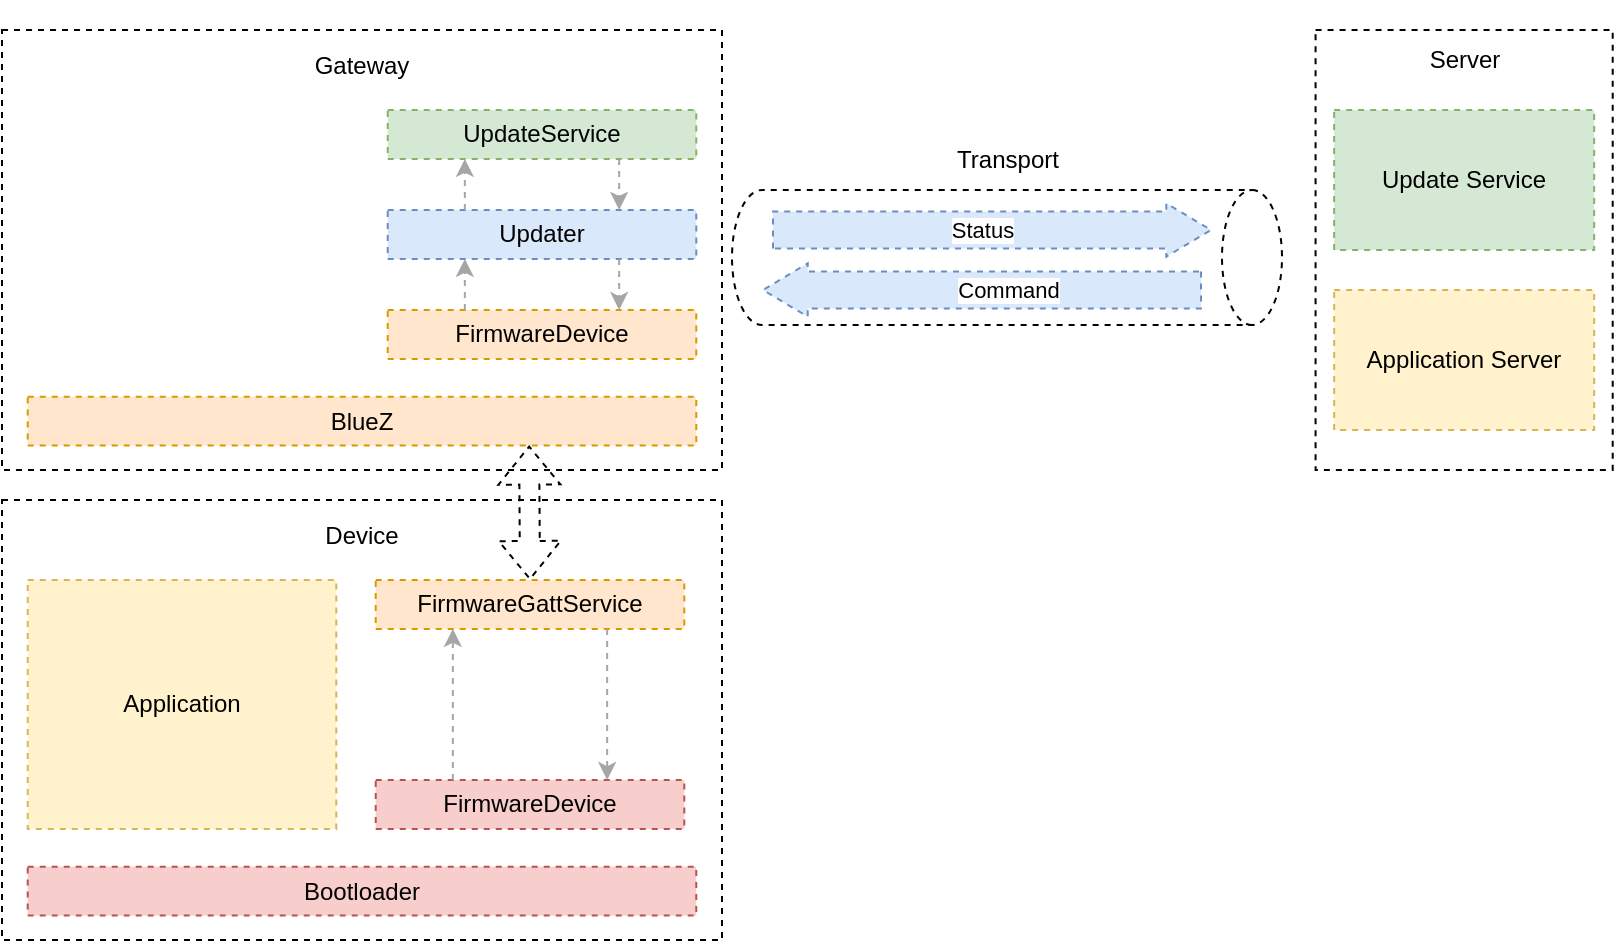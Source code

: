 <mxfile version="19.0.2" type="device"><diagram id="UetOolzw2_IkR-Ee5LgL" name="Page-1"><mxGraphModel dx="2171" dy="1298" grid="1" gridSize="10" guides="1" tooltips="1" connect="1" arrows="1" fold="1" page="1" pageScale="1" pageWidth="850" pageHeight="1100" math="0" shadow="0"><root><mxCell id="0"/><mxCell id="1" parent="0"/><mxCell id="Qq5iDdJxiTwPOK3Y_I6x-40" value="" style="shape=cylinder3;whiteSpace=wrap;html=1;boundedLbl=1;backgroundOutline=1;size=15;dashed=1;rotation=90;" vertex="1" parent="1"><mxGeometry x="508.75" y="256.25" width="67.5" height="275" as="geometry"/></mxCell><mxCell id="Qq5iDdJxiTwPOK3Y_I6x-7" value="" style="group" vertex="1" connectable="0" parent="1"><mxGeometry x="40" y="515" width="360" height="220" as="geometry"/></mxCell><mxCell id="Qq5iDdJxiTwPOK3Y_I6x-5" value="" style="rounded=0;whiteSpace=wrap;html=1;dashed=1;" vertex="1" parent="Qq5iDdJxiTwPOK3Y_I6x-7"><mxGeometry width="360" height="220.0" as="geometry"/></mxCell><mxCell id="Qq5iDdJxiTwPOK3Y_I6x-6" value="Device" style="text;html=1;strokeColor=none;fillColor=none;align=center;verticalAlign=middle;whiteSpace=wrap;rounded=0;dashed=1;" vertex="1" parent="Qq5iDdJxiTwPOK3Y_I6x-7"><mxGeometry width="360" height="36.667" as="geometry"/></mxCell><mxCell id="Qq5iDdJxiTwPOK3Y_I6x-11" value="Bootloader" style="rounded=0;whiteSpace=wrap;html=1;dashed=1;fillColor=#f8cecc;strokeColor=#b85450;" vertex="1" parent="Qq5iDdJxiTwPOK3Y_I6x-7"><mxGeometry x="12.857" y="183.333" width="334.286" height="24.444" as="geometry"/></mxCell><mxCell id="Qq5iDdJxiTwPOK3Y_I6x-12" value="Application" style="rounded=0;whiteSpace=wrap;html=1;dashed=1;fillColor=#fff2cc;strokeColor=#d6b656;" vertex="1" parent="Qq5iDdJxiTwPOK3Y_I6x-7"><mxGeometry x="12.86" y="40" width="154.29" height="124.45" as="geometry"/></mxCell><mxCell id="Qq5iDdJxiTwPOK3Y_I6x-20" value="FirmwareDevice" style="rounded=0;whiteSpace=wrap;html=1;dashed=1;fillColor=#f8cecc;strokeColor=#b85450;" vertex="1" parent="Qq5iDdJxiTwPOK3Y_I6x-7"><mxGeometry x="186.857" y="140.004" width="154.286" height="24.444" as="geometry"/></mxCell><mxCell id="Qq5iDdJxiTwPOK3Y_I6x-28" value="FirmwareGattService" style="rounded=0;whiteSpace=wrap;html=1;dashed=1;fillColor=#ffe6cc;strokeColor=#d79b00;" vertex="1" parent="Qq5iDdJxiTwPOK3Y_I6x-7"><mxGeometry x="186.857" y="40.001" width="154.286" height="24.444" as="geometry"/></mxCell><mxCell id="Qq5iDdJxiTwPOK3Y_I6x-52" value="" style="endArrow=classic;html=1;rounded=0;dashed=1;exitX=0.75;exitY=1;exitDx=0;exitDy=0;strokeColor=#A6A6A6;entryX=0.75;entryY=0;entryDx=0;entryDy=0;" edge="1" parent="Qq5iDdJxiTwPOK3Y_I6x-7" source="Qq5iDdJxiTwPOK3Y_I6x-28" target="Qq5iDdJxiTwPOK3Y_I6x-20"><mxGeometry width="50" height="50" relative="1" as="geometry"><mxPoint x="308.571" y="114.442" as="sourcePoint"/><mxPoint x="410" y="260" as="targetPoint"/></mxGeometry></mxCell><mxCell id="Qq5iDdJxiTwPOK3Y_I6x-53" value="" style="endArrow=classic;html=1;rounded=0;dashed=1;entryX=0.25;entryY=1;entryDx=0;entryDy=0;exitX=0.25;exitY=0;exitDx=0;exitDy=0;strokeColor=#A6A6A6;" edge="1" parent="Qq5iDdJxiTwPOK3Y_I6x-7" source="Qq5iDdJxiTwPOK3Y_I6x-20" target="Qq5iDdJxiTwPOK3Y_I6x-28"><mxGeometry width="50" height="50" relative="1" as="geometry"><mxPoint x="231.429" y="89.998" as="sourcePoint"/><mxPoint x="241.429" y="124.442" as="targetPoint"/></mxGeometry></mxCell><mxCell id="Qq5iDdJxiTwPOK3Y_I6x-8" value="" style="group" vertex="1" connectable="0" parent="1"><mxGeometry x="720" y="265" width="130" height="250" as="geometry"/></mxCell><mxCell id="Qq5iDdJxiTwPOK3Y_I6x-32" value="" style="group" vertex="1" connectable="0" parent="Qq5iDdJxiTwPOK3Y_I6x-8"><mxGeometry x="-23.214" y="15" width="148.571" height="220" as="geometry"/></mxCell><mxCell id="Qq5iDdJxiTwPOK3Y_I6x-9" value="" style="rounded=0;whiteSpace=wrap;html=1;dashed=1;" vertex="1" parent="Qq5iDdJxiTwPOK3Y_I6x-32"><mxGeometry width="148.571" height="220" as="geometry"/></mxCell><mxCell id="Qq5iDdJxiTwPOK3Y_I6x-10" value="Server" style="text;html=1;strokeColor=none;fillColor=none;align=center;verticalAlign=middle;whiteSpace=wrap;rounded=0;dashed=1;" vertex="1" parent="Qq5iDdJxiTwPOK3Y_I6x-32"><mxGeometry width="148.571" height="30" as="geometry"/></mxCell><mxCell id="Qq5iDdJxiTwPOK3Y_I6x-31" value="Update Service" style="rounded=0;whiteSpace=wrap;html=1;dashed=1;fillColor=#d5e8d4;strokeColor=#82b366;" vertex="1" parent="Qq5iDdJxiTwPOK3Y_I6x-32"><mxGeometry x="9.29" y="40" width="130" height="70" as="geometry"/></mxCell><mxCell id="Qq5iDdJxiTwPOK3Y_I6x-48" value="Application Server" style="rounded=0;whiteSpace=wrap;html=1;dashed=1;fillColor=#fff2cc;strokeColor=#d6b656;" vertex="1" parent="Qq5iDdJxiTwPOK3Y_I6x-32"><mxGeometry x="9.29" y="130" width="130" height="70" as="geometry"/></mxCell><mxCell id="Qq5iDdJxiTwPOK3Y_I6x-42" value="Transport" style="text;html=1;strokeColor=none;fillColor=none;align=center;verticalAlign=middle;whiteSpace=wrap;rounded=0;dashed=1;" vertex="1" parent="1"><mxGeometry x="512.5" y="330" width="60" height="30" as="geometry"/></mxCell><mxCell id="Qq5iDdJxiTwPOK3Y_I6x-44" value="" style="shape=flexArrow;endArrow=classic;html=1;rounded=0;width=18.391;endSize=7.12;endWidth=7.266;fillColor=#dae8fc;strokeColor=#6c8ebf;dashed=1;" edge="1" parent="1"><mxGeometry width="50" height="50" relative="1" as="geometry"><mxPoint x="425" y="380" as="sourcePoint"/><mxPoint x="645" y="380" as="targetPoint"/></mxGeometry></mxCell><mxCell id="Qq5iDdJxiTwPOK3Y_I6x-45" value="Status" style="edgeLabel;html=1;align=center;verticalAlign=middle;resizable=0;points=[];" vertex="1" connectable="0" parent="Qq5iDdJxiTwPOK3Y_I6x-44"><mxGeometry x="-0.286" relative="1" as="geometry"><mxPoint x="26" as="offset"/></mxGeometry></mxCell><mxCell id="Qq5iDdJxiTwPOK3Y_I6x-46" value="" style="shape=flexArrow;endArrow=classic;html=1;rounded=0;width=18.391;endSize=7.12;endWidth=7.266;fillColor=#dae8fc;strokeColor=#6c8ebf;dashed=1;" edge="1" parent="1"><mxGeometry width="50" height="50" relative="1" as="geometry"><mxPoint x="640" y="410" as="sourcePoint"/><mxPoint x="420" y="410" as="targetPoint"/></mxGeometry></mxCell><mxCell id="Qq5iDdJxiTwPOK3Y_I6x-47" value="Command" style="edgeLabel;html=1;align=center;verticalAlign=middle;resizable=0;points=[];" vertex="1" connectable="0" parent="Qq5iDdJxiTwPOK3Y_I6x-46"><mxGeometry x="-0.286" relative="1" as="geometry"><mxPoint x="-19" as="offset"/></mxGeometry></mxCell><mxCell id="Qq5iDdJxiTwPOK3Y_I6x-65" value="" style="group" vertex="1" connectable="0" parent="1"><mxGeometry x="40" y="280" width="360" height="220" as="geometry"/></mxCell><mxCell id="Qq5iDdJxiTwPOK3Y_I6x-66" value="" style="rounded=0;whiteSpace=wrap;html=1;dashed=1;" vertex="1" parent="Qq5iDdJxiTwPOK3Y_I6x-65"><mxGeometry width="360" height="220.0" as="geometry"/></mxCell><mxCell id="Qq5iDdJxiTwPOK3Y_I6x-67" value="Gateway" style="text;html=1;strokeColor=none;fillColor=none;align=center;verticalAlign=middle;whiteSpace=wrap;rounded=0;dashed=1;" vertex="1" parent="Qq5iDdJxiTwPOK3Y_I6x-65"><mxGeometry width="360" height="36.667" as="geometry"/></mxCell><mxCell id="Qq5iDdJxiTwPOK3Y_I6x-68" value="BlueZ" style="rounded=0;whiteSpace=wrap;html=1;dashed=1;fillColor=#ffe6cc;strokeColor=#d79b00;" vertex="1" parent="Qq5iDdJxiTwPOK3Y_I6x-65"><mxGeometry x="12.857" y="183.333" width="334.286" height="24.444" as="geometry"/></mxCell><mxCell id="Qq5iDdJxiTwPOK3Y_I6x-70" value="Updater" style="rounded=0;whiteSpace=wrap;html=1;dashed=1;fillColor=#dae8fc;strokeColor=#6c8ebf;" vertex="1" parent="Qq5iDdJxiTwPOK3Y_I6x-65"><mxGeometry x="192.857" y="89.998" width="154.286" height="24.444" as="geometry"/></mxCell><mxCell id="Qq5iDdJxiTwPOK3Y_I6x-71" value="FirmwareDevice" style="rounded=0;whiteSpace=wrap;html=1;dashed=1;fillColor=#ffe6cc;strokeColor=#d79b00;" vertex="1" parent="Qq5iDdJxiTwPOK3Y_I6x-65"><mxGeometry x="192.857" y="140.004" width="154.286" height="24.444" as="geometry"/></mxCell><mxCell id="Qq5iDdJxiTwPOK3Y_I6x-72" value="UpdateService" style="rounded=0;whiteSpace=wrap;html=1;dashed=1;fillColor=#d5e8d4;strokeColor=#82b366;" vertex="1" parent="Qq5iDdJxiTwPOK3Y_I6x-65"><mxGeometry x="192.857" y="40.001" width="154.286" height="24.444" as="geometry"/></mxCell><mxCell id="Qq5iDdJxiTwPOK3Y_I6x-73" value="" style="endArrow=classic;html=1;rounded=0;dashed=1;entryX=0.25;entryY=1;entryDx=0;entryDy=0;exitX=0.25;exitY=0;exitDx=0;exitDy=0;strokeColor=#A6A6A6;" edge="1" parent="Qq5iDdJxiTwPOK3Y_I6x-65" source="Qq5iDdJxiTwPOK3Y_I6x-71" target="Qq5iDdJxiTwPOK3Y_I6x-70"><mxGeometry width="50" height="50" relative="1" as="geometry"><mxPoint x="420" y="210" as="sourcePoint"/><mxPoint x="470" y="160" as="targetPoint"/></mxGeometry></mxCell><mxCell id="Qq5iDdJxiTwPOK3Y_I6x-74" value="" style="endArrow=classic;html=1;rounded=0;dashed=1;exitX=0.75;exitY=1;exitDx=0;exitDy=0;strokeColor=#A6A6A6;entryX=0.75;entryY=0;entryDx=0;entryDy=0;" edge="1" parent="Qq5iDdJxiTwPOK3Y_I6x-65" source="Qq5iDdJxiTwPOK3Y_I6x-70" target="Qq5iDdJxiTwPOK3Y_I6x-71"><mxGeometry width="50" height="50" relative="1" as="geometry"><mxPoint x="241.429" y="150.004" as="sourcePoint"/><mxPoint x="410" y="260" as="targetPoint"/></mxGeometry></mxCell><mxCell id="Qq5iDdJxiTwPOK3Y_I6x-75" value="" style="endArrow=classic;html=1;rounded=0;dashed=1;entryX=0.25;entryY=1;entryDx=0;entryDy=0;exitX=0.25;exitY=0;exitDx=0;exitDy=0;strokeColor=#A6A6A6;" edge="1" parent="Qq5iDdJxiTwPOK3Y_I6x-65" source="Qq5iDdJxiTwPOK3Y_I6x-70" target="Qq5iDdJxiTwPOK3Y_I6x-72"><mxGeometry width="50" height="50" relative="1" as="geometry"><mxPoint x="241.429" y="150.004" as="sourcePoint"/><mxPoint x="241.429" y="124.442" as="targetPoint"/></mxGeometry></mxCell><mxCell id="Qq5iDdJxiTwPOK3Y_I6x-76" value="" style="endArrow=classic;html=1;rounded=0;dashed=1;exitX=0.75;exitY=1;exitDx=0;exitDy=0;strokeColor=#A6A6A6;entryX=0.75;entryY=0;entryDx=0;entryDy=0;" edge="1" parent="Qq5iDdJxiTwPOK3Y_I6x-65" source="Qq5iDdJxiTwPOK3Y_I6x-72" target="Qq5iDdJxiTwPOK3Y_I6x-70"><mxGeometry width="50" height="50" relative="1" as="geometry"><mxPoint x="241.429" y="99.998" as="sourcePoint"/><mxPoint x="241.429" y="74.446" as="targetPoint"/></mxGeometry></mxCell><mxCell id="Qq5iDdJxiTwPOK3Y_I6x-77" value="" style="shape=flexArrow;endArrow=classic;startArrow=classic;html=1;rounded=0;dashed=1;exitX=0.5;exitY=0;exitDx=0;exitDy=0;entryX=0.75;entryY=1;entryDx=0;entryDy=0;" edge="1" parent="1" source="Qq5iDdJxiTwPOK3Y_I6x-28" target="Qq5iDdJxiTwPOK3Y_I6x-68"><mxGeometry width="100" height="100" relative="1" as="geometry"><mxPoint x="410" y="640" as="sourcePoint"/><mxPoint x="510" y="540" as="targetPoint"/></mxGeometry></mxCell></root></mxGraphModel></diagram></mxfile>